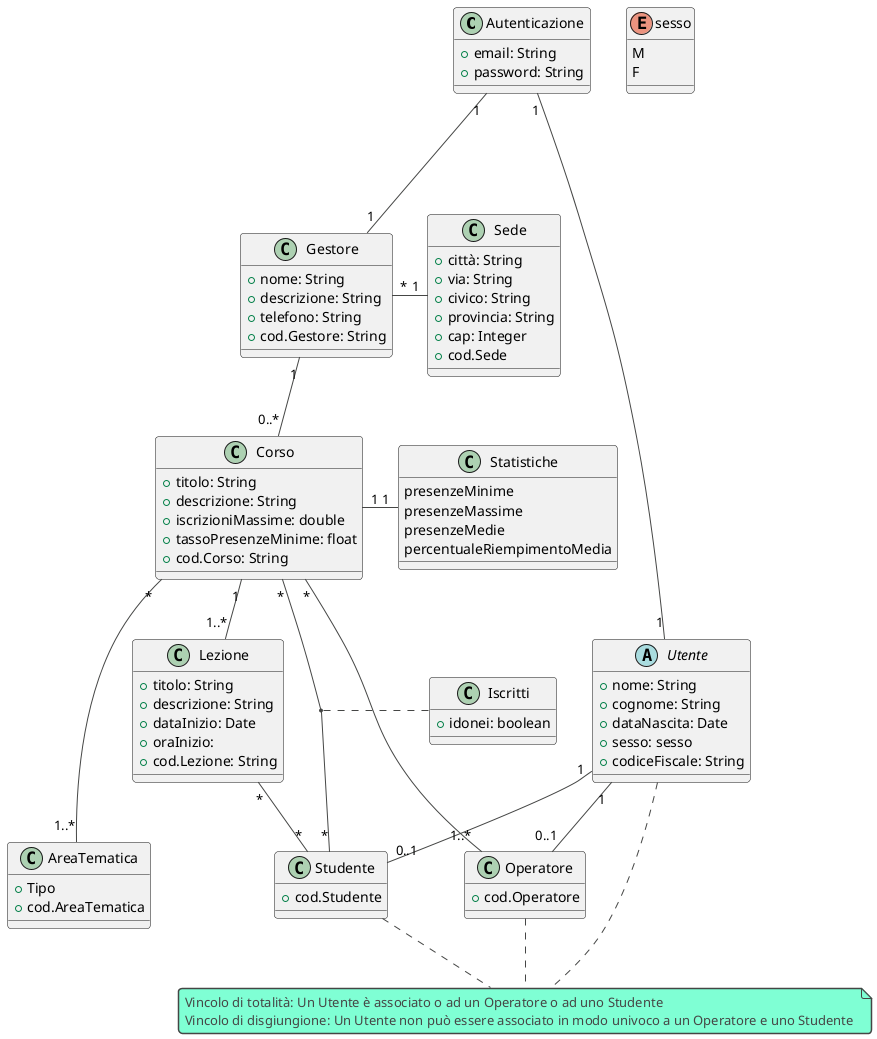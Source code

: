 @startuml
'https://plantuml.com/class-diagram
!theme vibrant
class Autenticazione {
  +email: String
  +password: String
}
Autenticazione "1" -- "1" Utente
Autenticazione "1" --- "1" Gestore
abstract class Utente{
  +nome: String
  +cognome: String
  +dataNascita: Date
  +sesso: sesso
  +codiceFiscale: String
}
note "Vincolo di totalità: Un Utente è associato o ad un Operatore o ad uno Studente\nVincolo di disgiungione: Un Utente non può essere associato in modo univoco a un Operatore e uno Studente " as N1
Utente ... N1
Operatore .. N1
Studente .. N1
class Sede {
  +città: String
  +via: String
  +civico: String
  +provincia: String
  +cap: Integer
  +cod.Sede
}
class Gestore {
  +nome: String
  +descrizione: String
  +telefono: String
  +cod.Gestore: String
}
Gestore "*" - "1" Sede
class Operatore{
  +cod.Operatore
}
class Studente{
  +cod.Studente
}
enum sesso{
M
F
}
Utente "1" -- "0..1" Operatore
Utente "1" -- "0..1" Studente
Gestore "1" -- "0..*" Corso
Corso "*" -- "*" Studente
Corso "*" - "1..*" Operatore
class Corso{
  +titolo: String
  +descrizione: String
  +iscrizioniMassime: double
  +tassoPresenzeMinime: float
  +cod.Corso: String
}
class AreaTematica{
  +Tipo
  +cod.AreaTematica
}
Corso "*" --- "1..*" AreaTematica
class Lezione{
  +titolo: String
  +descrizione: String
  +dataInizio: Date
  +oraInizio:
  +cod.Lezione: String
}
Corso "1" -- "1..*" Lezione
(Corso, Studente) .. Iscritti
Lezione "*" -- "*" Studente
class Iscritti{
+idonei: boolean
}
class Statistiche{
  presenzeMinime
  presenzeMassime
  presenzeMedie
  percentualeRiempimentoMedia
}
Corso "1" - "1" Statistiche
@enduml